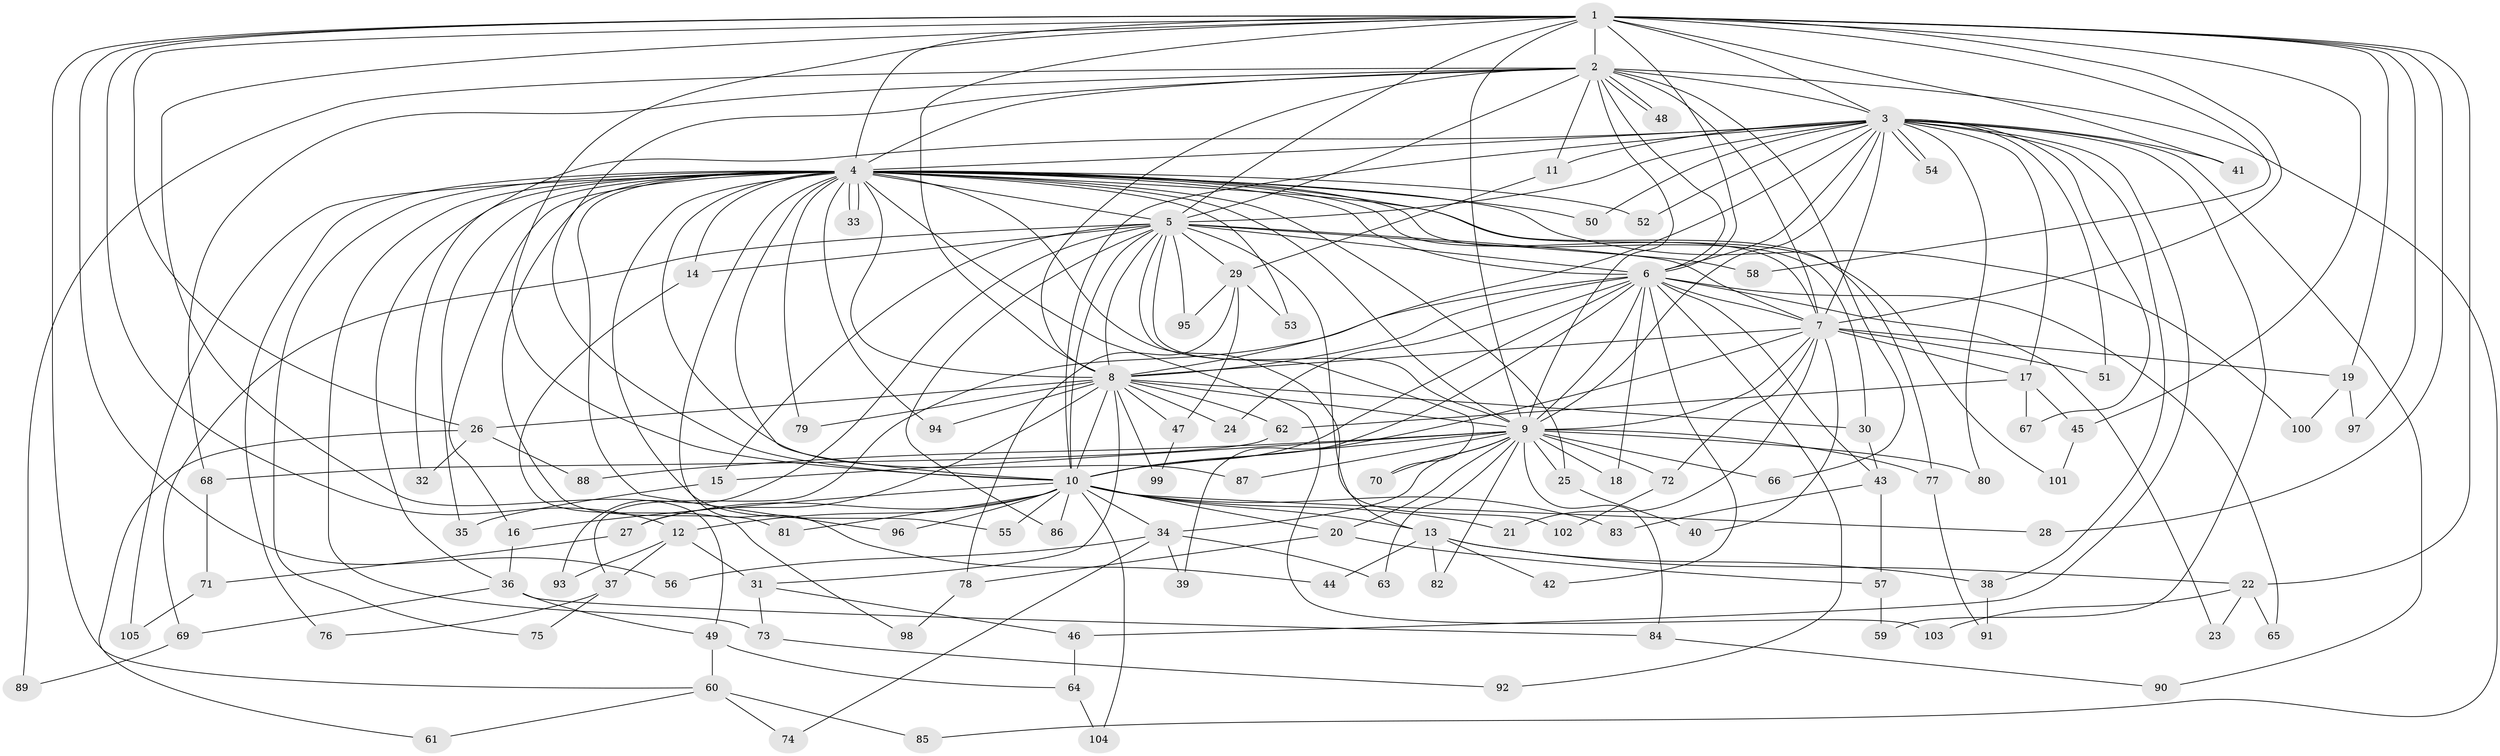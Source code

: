 // Generated by graph-tools (version 1.1) at 2025/01/03/09/25 03:01:24]
// undirected, 105 vertices, 235 edges
graph export_dot {
graph [start="1"]
  node [color=gray90,style=filled];
  1;
  2;
  3;
  4;
  5;
  6;
  7;
  8;
  9;
  10;
  11;
  12;
  13;
  14;
  15;
  16;
  17;
  18;
  19;
  20;
  21;
  22;
  23;
  24;
  25;
  26;
  27;
  28;
  29;
  30;
  31;
  32;
  33;
  34;
  35;
  36;
  37;
  38;
  39;
  40;
  41;
  42;
  43;
  44;
  45;
  46;
  47;
  48;
  49;
  50;
  51;
  52;
  53;
  54;
  55;
  56;
  57;
  58;
  59;
  60;
  61;
  62;
  63;
  64;
  65;
  66;
  67;
  68;
  69;
  70;
  71;
  72;
  73;
  74;
  75;
  76;
  77;
  78;
  79;
  80;
  81;
  82;
  83;
  84;
  85;
  86;
  87;
  88;
  89;
  90;
  91;
  92;
  93;
  94;
  95;
  96;
  97;
  98;
  99;
  100;
  101;
  102;
  103;
  104;
  105;
  1 -- 2;
  1 -- 3;
  1 -- 4;
  1 -- 5;
  1 -- 6;
  1 -- 7;
  1 -- 8;
  1 -- 9;
  1 -- 10;
  1 -- 12;
  1 -- 19;
  1 -- 22;
  1 -- 26;
  1 -- 28;
  1 -- 41;
  1 -- 45;
  1 -- 49;
  1 -- 56;
  1 -- 58;
  1 -- 60;
  1 -- 97;
  2 -- 3;
  2 -- 4;
  2 -- 5;
  2 -- 6;
  2 -- 7;
  2 -- 8;
  2 -- 9;
  2 -- 10;
  2 -- 11;
  2 -- 48;
  2 -- 48;
  2 -- 66;
  2 -- 68;
  2 -- 85;
  2 -- 89;
  3 -- 4;
  3 -- 5;
  3 -- 6;
  3 -- 7;
  3 -- 8;
  3 -- 9;
  3 -- 10;
  3 -- 11;
  3 -- 17;
  3 -- 32;
  3 -- 38;
  3 -- 41;
  3 -- 46;
  3 -- 50;
  3 -- 51;
  3 -- 52;
  3 -- 54;
  3 -- 54;
  3 -- 59;
  3 -- 67;
  3 -- 80;
  3 -- 90;
  4 -- 5;
  4 -- 6;
  4 -- 7;
  4 -- 8;
  4 -- 9;
  4 -- 10;
  4 -- 14;
  4 -- 16;
  4 -- 25;
  4 -- 30;
  4 -- 33;
  4 -- 33;
  4 -- 35;
  4 -- 36;
  4 -- 44;
  4 -- 50;
  4 -- 52;
  4 -- 53;
  4 -- 55;
  4 -- 73;
  4 -- 75;
  4 -- 76;
  4 -- 77;
  4 -- 79;
  4 -- 81;
  4 -- 87;
  4 -- 94;
  4 -- 96;
  4 -- 100;
  4 -- 101;
  4 -- 102;
  4 -- 103;
  4 -- 105;
  5 -- 6;
  5 -- 7;
  5 -- 8;
  5 -- 9;
  5 -- 10;
  5 -- 13;
  5 -- 14;
  5 -- 15;
  5 -- 29;
  5 -- 58;
  5 -- 69;
  5 -- 70;
  5 -- 86;
  5 -- 93;
  5 -- 95;
  6 -- 7;
  6 -- 8;
  6 -- 9;
  6 -- 10;
  6 -- 18;
  6 -- 23;
  6 -- 24;
  6 -- 37;
  6 -- 39;
  6 -- 42;
  6 -- 43;
  6 -- 65;
  6 -- 92;
  7 -- 8;
  7 -- 9;
  7 -- 10;
  7 -- 17;
  7 -- 19;
  7 -- 21;
  7 -- 40;
  7 -- 51;
  7 -- 72;
  8 -- 9;
  8 -- 10;
  8 -- 24;
  8 -- 26;
  8 -- 27;
  8 -- 30;
  8 -- 31;
  8 -- 47;
  8 -- 62;
  8 -- 79;
  8 -- 94;
  8 -- 99;
  9 -- 10;
  9 -- 15;
  9 -- 18;
  9 -- 20;
  9 -- 25;
  9 -- 34;
  9 -- 63;
  9 -- 66;
  9 -- 70;
  9 -- 72;
  9 -- 77;
  9 -- 80;
  9 -- 82;
  9 -- 84;
  9 -- 87;
  9 -- 88;
  10 -- 12;
  10 -- 13;
  10 -- 16;
  10 -- 20;
  10 -- 21;
  10 -- 27;
  10 -- 28;
  10 -- 34;
  10 -- 55;
  10 -- 81;
  10 -- 83;
  10 -- 86;
  10 -- 96;
  10 -- 104;
  11 -- 29;
  12 -- 31;
  12 -- 37;
  12 -- 93;
  13 -- 22;
  13 -- 38;
  13 -- 42;
  13 -- 44;
  13 -- 82;
  14 -- 98;
  15 -- 35;
  16 -- 36;
  17 -- 45;
  17 -- 62;
  17 -- 67;
  19 -- 97;
  19 -- 100;
  20 -- 57;
  20 -- 78;
  22 -- 23;
  22 -- 65;
  22 -- 103;
  25 -- 40;
  26 -- 32;
  26 -- 61;
  26 -- 88;
  27 -- 71;
  29 -- 47;
  29 -- 53;
  29 -- 78;
  29 -- 95;
  30 -- 43;
  31 -- 46;
  31 -- 73;
  34 -- 39;
  34 -- 56;
  34 -- 63;
  34 -- 74;
  36 -- 49;
  36 -- 69;
  36 -- 84;
  37 -- 75;
  37 -- 76;
  38 -- 91;
  43 -- 57;
  43 -- 83;
  45 -- 101;
  46 -- 64;
  47 -- 99;
  49 -- 60;
  49 -- 64;
  57 -- 59;
  60 -- 61;
  60 -- 74;
  60 -- 85;
  62 -- 68;
  64 -- 104;
  68 -- 71;
  69 -- 89;
  71 -- 105;
  72 -- 102;
  73 -- 92;
  77 -- 91;
  78 -- 98;
  84 -- 90;
}
